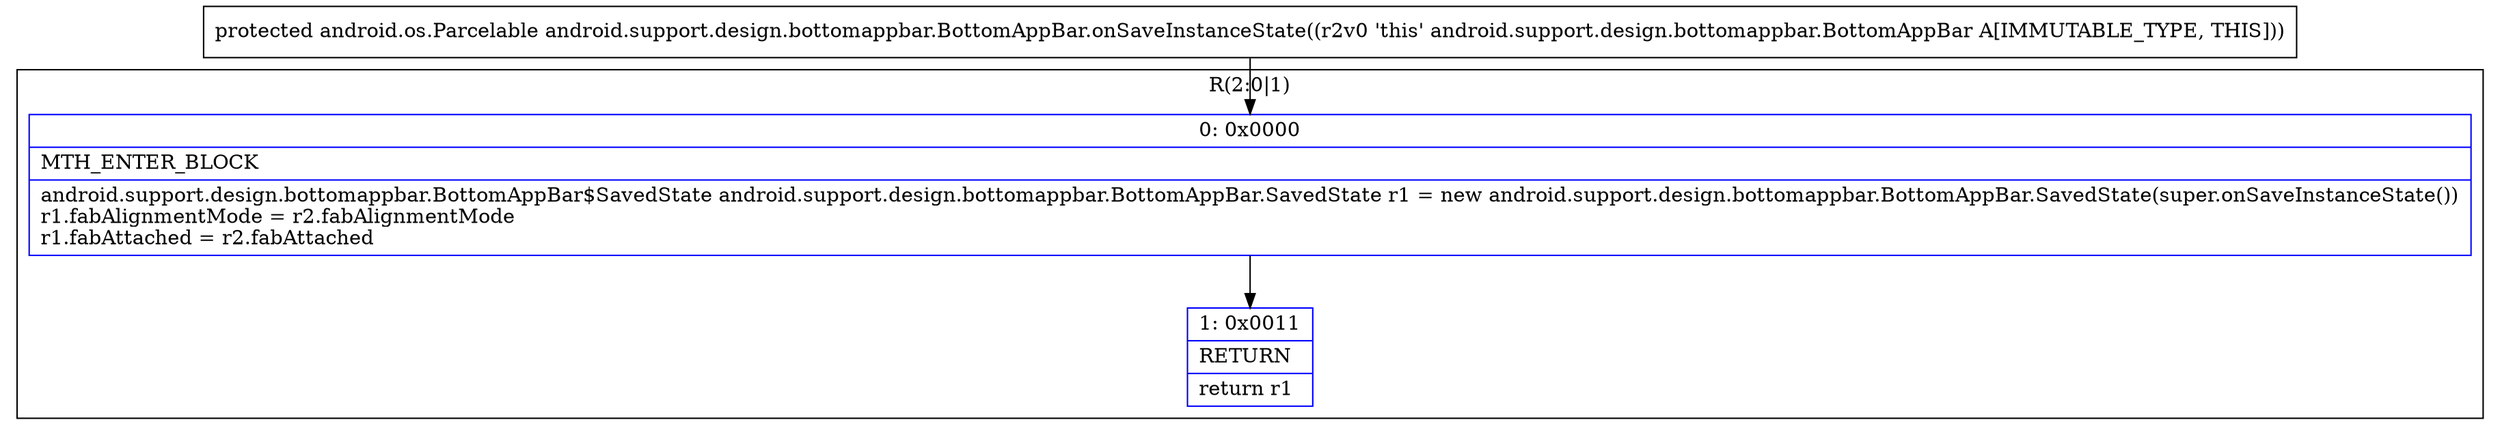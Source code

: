 digraph "CFG forandroid.support.design.bottomappbar.BottomAppBar.onSaveInstanceState()Landroid\/os\/Parcelable;" {
subgraph cluster_Region_1969062653 {
label = "R(2:0|1)";
node [shape=record,color=blue];
Node_0 [shape=record,label="{0\:\ 0x0000|MTH_ENTER_BLOCK\l|android.support.design.bottomappbar.BottomAppBar$SavedState android.support.design.bottomappbar.BottomAppBar.SavedState r1 = new android.support.design.bottomappbar.BottomAppBar.SavedState(super.onSaveInstanceState())\lr1.fabAlignmentMode = r2.fabAlignmentMode\lr1.fabAttached = r2.fabAttached\l}"];
Node_1 [shape=record,label="{1\:\ 0x0011|RETURN\l|return r1\l}"];
}
MethodNode[shape=record,label="{protected android.os.Parcelable android.support.design.bottomappbar.BottomAppBar.onSaveInstanceState((r2v0 'this' android.support.design.bottomappbar.BottomAppBar A[IMMUTABLE_TYPE, THIS])) }"];
MethodNode -> Node_0;
Node_0 -> Node_1;
}

